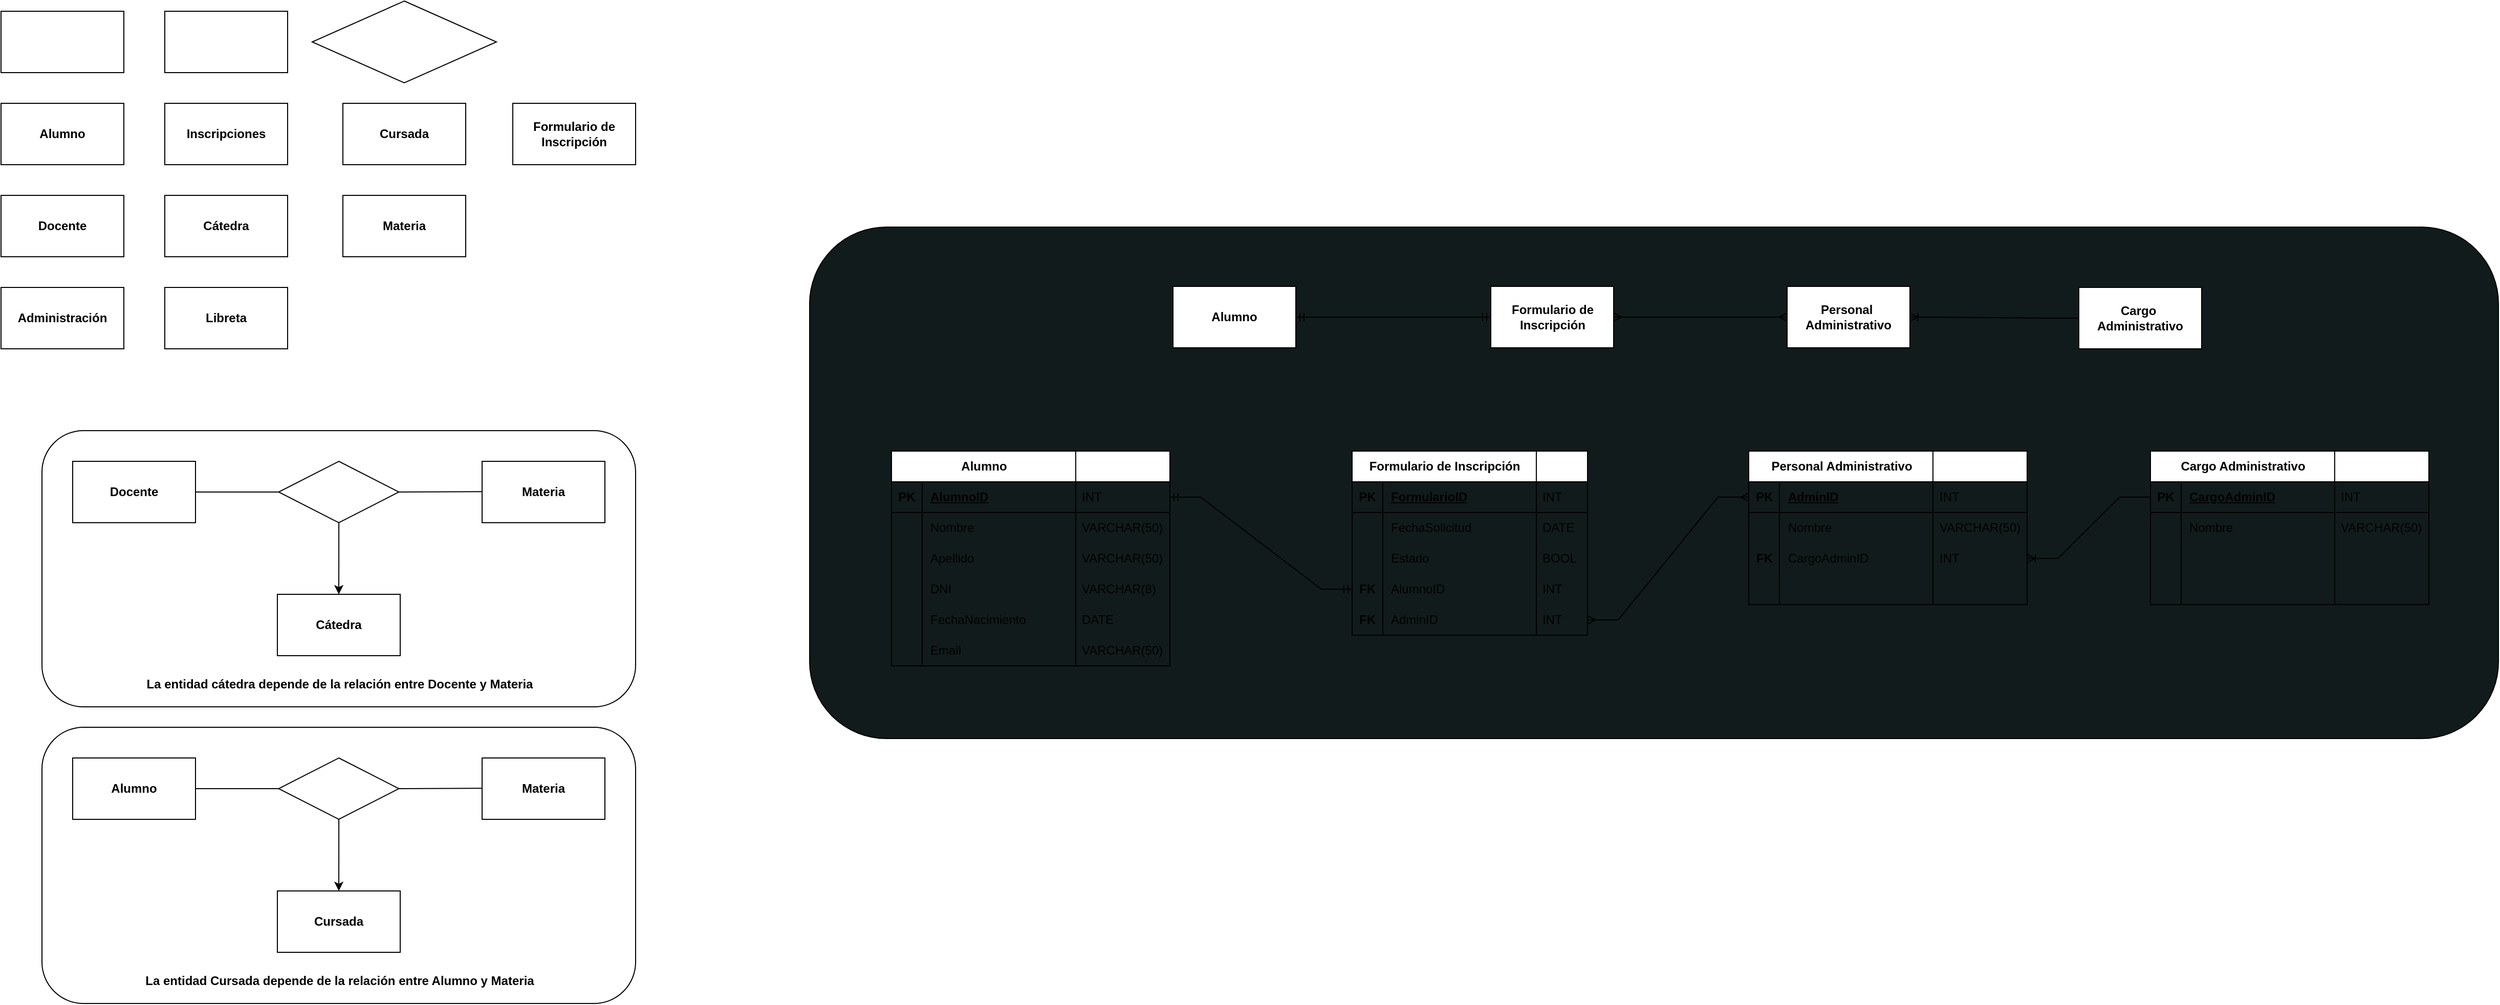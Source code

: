 <mxfile version="28.1.2">
  <diagram name="Página-1" id="cI1axOfgU_uUYPmXbTcJ">
    <mxGraphModel dx="918" dy="557" grid="1" gridSize="10" guides="1" tooltips="1" connect="1" arrows="1" fold="1" page="1" pageScale="1" pageWidth="827" pageHeight="1169" math="0" shadow="0">
      <root>
        <mxCell id="0" />
        <mxCell id="1" parent="0" />
        <mxCell id="TEcZnfwsNIXjHkOiBrmv-194" value="" style="rounded=1;whiteSpace=wrap;html=1;fillColor=#121B1B;" parent="1" vertex="1">
          <mxGeometry x="810" y="301" width="1650" height="500" as="geometry" />
        </mxCell>
        <mxCell id="TEcZnfwsNIXjHkOiBrmv-18" value="" style="rounded=1;whiteSpace=wrap;html=1;" parent="1" vertex="1">
          <mxGeometry x="60" y="500" width="580" height="270" as="geometry" />
        </mxCell>
        <mxCell id="TEcZnfwsNIXjHkOiBrmv-1" value="" style="rounded=0;whiteSpace=wrap;html=1;fillColor=light-dark(#FFFFFF,#33FF99);" parent="1" vertex="1">
          <mxGeometry x="180" y="90" width="120" height="60" as="geometry" />
        </mxCell>
        <mxCell id="TEcZnfwsNIXjHkOiBrmv-2" value="" style="rhombus;whiteSpace=wrap;html=1;fillColor=light-dark(#FFFFFF,#FF3333);" parent="1" vertex="1">
          <mxGeometry x="324" y="80" width="180" height="80" as="geometry" />
        </mxCell>
        <mxCell id="TEcZnfwsNIXjHkOiBrmv-3" value="" style="rounded=0;whiteSpace=wrap;html=1;fillColor=light-dark(#FFFFFF,#80FF00);" parent="1" vertex="1">
          <mxGeometry x="20" y="90" width="120" height="60" as="geometry" />
        </mxCell>
        <mxCell id="TEcZnfwsNIXjHkOiBrmv-4" value="Alumno" style="rounded=0;whiteSpace=wrap;html=1;fillColor=light-dark(#FFFFFF,#80FF00);fontColor=light-dark(#000000,#000000);fontStyle=1" parent="1" vertex="1">
          <mxGeometry x="20" y="180" width="120" height="60" as="geometry" />
        </mxCell>
        <mxCell id="TEcZnfwsNIXjHkOiBrmv-5" value="Administración" style="rounded=0;whiteSpace=wrap;html=1;fillColor=light-dark(#FFFFFF,#80FF00);fontColor=light-dark(#000000,#000000);fontStyle=1" parent="1" vertex="1">
          <mxGeometry x="20" y="360" width="120" height="60" as="geometry" />
        </mxCell>
        <mxCell id="TEcZnfwsNIXjHkOiBrmv-6" value="&lt;div&gt;Docente&lt;/div&gt;" style="rounded=0;whiteSpace=wrap;html=1;fillColor=light-dark(#FFFFFF,#80FF00);fontColor=light-dark(#000000,#000000);fontStyle=1" parent="1" vertex="1">
          <mxGeometry x="20" y="270" width="120" height="60" as="geometry" />
        </mxCell>
        <mxCell id="TEcZnfwsNIXjHkOiBrmv-7" value="&lt;div&gt;Inscripciones&lt;/div&gt;" style="rounded=0;whiteSpace=wrap;html=1;fillColor=light-dark(#FFFFFF,#33FF99);fontColor=light-dark(#000000,#000000);fontStyle=1" parent="1" vertex="1">
          <mxGeometry x="180" y="180" width="120" height="60" as="geometry" />
        </mxCell>
        <mxCell id="TEcZnfwsNIXjHkOiBrmv-8" value="Cursada" style="rounded=0;whiteSpace=wrap;html=1;fillColor=light-dark(#FFFFFF,#33FF99);fontColor=light-dark(#000000,#000000);fontStyle=1" parent="1" vertex="1">
          <mxGeometry x="354" y="180" width="120" height="60" as="geometry" />
        </mxCell>
        <mxCell id="TEcZnfwsNIXjHkOiBrmv-9" value="Libreta" style="rounded=0;whiteSpace=wrap;html=1;fillColor=light-dark(#FFFFFF,#33FF99);fontColor=light-dark(#000000,#000000);fontStyle=1" parent="1" vertex="1">
          <mxGeometry x="180" y="360" width="120" height="60" as="geometry" />
        </mxCell>
        <mxCell id="TEcZnfwsNIXjHkOiBrmv-10" value="Cátedra" style="rounded=0;whiteSpace=wrap;html=1;fillColor=light-dark(#FFFFFF,#33FF99);fontColor=light-dark(#000000,#000000);fontStyle=1" parent="1" vertex="1">
          <mxGeometry x="290" y="660" width="120" height="60" as="geometry" />
        </mxCell>
        <mxCell id="TEcZnfwsNIXjHkOiBrmv-11" value="Materia" style="rounded=0;whiteSpace=wrap;html=1;fillColor=light-dark(#FFFFFF,#33FF99);fontColor=light-dark(#000000,#000000);fontStyle=1" parent="1" vertex="1">
          <mxGeometry x="354" y="270" width="120" height="60" as="geometry" />
        </mxCell>
        <mxCell id="TEcZnfwsNIXjHkOiBrmv-12" value="&lt;div&gt;Docente&lt;/div&gt;" style="rounded=0;whiteSpace=wrap;html=1;fillColor=light-dark(#FFFFFF,#80FF00);fontColor=light-dark(#000000,#000000);fontStyle=1" parent="1" vertex="1">
          <mxGeometry x="90" y="530" width="120" height="60" as="geometry" />
        </mxCell>
        <mxCell id="TEcZnfwsNIXjHkOiBrmv-13" value="Materia" style="rounded=0;whiteSpace=wrap;html=1;fillColor=light-dark(#FFFFFF,#33FF99);fontColor=light-dark(#000000,#000000);fontStyle=1" parent="1" vertex="1">
          <mxGeometry x="490" y="530" width="120" height="60" as="geometry" />
        </mxCell>
        <mxCell id="TEcZnfwsNIXjHkOiBrmv-17" style="edgeStyle=orthogonalEdgeStyle;rounded=0;orthogonalLoop=1;jettySize=auto;html=1;entryX=0.5;entryY=0;entryDx=0;entryDy=0;" parent="1" source="TEcZnfwsNIXjHkOiBrmv-14" target="TEcZnfwsNIXjHkOiBrmv-10" edge="1">
          <mxGeometry relative="1" as="geometry" />
        </mxCell>
        <mxCell id="TEcZnfwsNIXjHkOiBrmv-14" value="" style="rhombus;whiteSpace=wrap;html=1;fillColor=light-dark(#FFFFFF,#FF3333);" parent="1" vertex="1">
          <mxGeometry x="291.25" y="530" width="117.5" height="60" as="geometry" />
        </mxCell>
        <mxCell id="TEcZnfwsNIXjHkOiBrmv-15" value="" style="endArrow=none;html=1;rounded=0;exitX=1;exitY=0.5;exitDx=0;exitDy=0;entryX=0;entryY=0.5;entryDx=0;entryDy=0;" parent="1" source="TEcZnfwsNIXjHkOiBrmv-12" target="TEcZnfwsNIXjHkOiBrmv-14" edge="1">
          <mxGeometry width="50" height="50" relative="1" as="geometry">
            <mxPoint x="310" y="560" as="sourcePoint" />
            <mxPoint x="360" y="510" as="targetPoint" />
          </mxGeometry>
        </mxCell>
        <mxCell id="TEcZnfwsNIXjHkOiBrmv-16" value="" style="endArrow=none;html=1;rounded=0;exitX=1;exitY=0.5;exitDx=0;exitDy=0;entryX=0;entryY=0.5;entryDx=0;entryDy=0;" parent="1" source="TEcZnfwsNIXjHkOiBrmv-14" edge="1">
          <mxGeometry width="50" height="50" relative="1" as="geometry">
            <mxPoint x="440" y="559.66" as="sourcePoint" />
            <mxPoint x="490" y="559.66" as="targetPoint" />
          </mxGeometry>
        </mxCell>
        <mxCell id="TEcZnfwsNIXjHkOiBrmv-19" value="Cátedra" style="rounded=0;whiteSpace=wrap;html=1;fillColor=light-dark(#FFFFFF,#33FF99);fontColor=light-dark(#000000,#000000);fontStyle=1" parent="1" vertex="1">
          <mxGeometry x="180" y="270" width="120" height="60" as="geometry" />
        </mxCell>
        <mxCell id="TEcZnfwsNIXjHkOiBrmv-20" value="La entidad cátedra depende de la relación entre Docente y Materia" style="text;html=1;align=center;verticalAlign=middle;whiteSpace=wrap;rounded=0;fontStyle=1" parent="1" vertex="1">
          <mxGeometry x="96" y="733" width="510" height="30" as="geometry" />
        </mxCell>
        <mxCell id="TEcZnfwsNIXjHkOiBrmv-21" value="" style="rounded=1;whiteSpace=wrap;html=1;" parent="1" vertex="1">
          <mxGeometry x="60" y="790" width="580" height="270" as="geometry" />
        </mxCell>
        <mxCell id="TEcZnfwsNIXjHkOiBrmv-23" value="Cursada" style="rounded=0;whiteSpace=wrap;html=1;fillColor=light-dark(#FFFFFF,#33FF99);fontColor=light-dark(#000000,#000000);fontStyle=1" parent="1" vertex="1">
          <mxGeometry x="290" y="950" width="120" height="60" as="geometry" />
        </mxCell>
        <mxCell id="TEcZnfwsNIXjHkOiBrmv-24" value="Alumno" style="rounded=0;whiteSpace=wrap;html=1;fillColor=light-dark(#FFFFFF,#80FF00);fontColor=light-dark(#000000,#000000);fontStyle=1" parent="1" vertex="1">
          <mxGeometry x="90" y="820" width="120" height="60" as="geometry" />
        </mxCell>
        <mxCell id="TEcZnfwsNIXjHkOiBrmv-25" value="Materia" style="rounded=0;whiteSpace=wrap;html=1;fillColor=light-dark(#FFFFFF,#33FF99);fontColor=light-dark(#000000,#000000);fontStyle=1" parent="1" vertex="1">
          <mxGeometry x="490" y="820" width="120" height="60" as="geometry" />
        </mxCell>
        <mxCell id="TEcZnfwsNIXjHkOiBrmv-26" style="edgeStyle=orthogonalEdgeStyle;rounded=0;orthogonalLoop=1;jettySize=auto;html=1;entryX=0.5;entryY=0;entryDx=0;entryDy=0;" parent="1" source="TEcZnfwsNIXjHkOiBrmv-27" target="TEcZnfwsNIXjHkOiBrmv-23" edge="1">
          <mxGeometry relative="1" as="geometry" />
        </mxCell>
        <mxCell id="TEcZnfwsNIXjHkOiBrmv-27" value="" style="rhombus;whiteSpace=wrap;html=1;fillColor=light-dark(#FFFFFF,#FF3333);" parent="1" vertex="1">
          <mxGeometry x="291.25" y="820" width="117.5" height="60" as="geometry" />
        </mxCell>
        <mxCell id="TEcZnfwsNIXjHkOiBrmv-28" value="" style="endArrow=none;html=1;rounded=0;exitX=1;exitY=0.5;exitDx=0;exitDy=0;entryX=0;entryY=0.5;entryDx=0;entryDy=0;" parent="1" source="TEcZnfwsNIXjHkOiBrmv-24" target="TEcZnfwsNIXjHkOiBrmv-27" edge="1">
          <mxGeometry width="50" height="50" relative="1" as="geometry">
            <mxPoint x="310" y="850" as="sourcePoint" />
            <mxPoint x="360" y="800" as="targetPoint" />
          </mxGeometry>
        </mxCell>
        <mxCell id="TEcZnfwsNIXjHkOiBrmv-29" value="" style="endArrow=none;html=1;rounded=0;exitX=1;exitY=0.5;exitDx=0;exitDy=0;entryX=0;entryY=0.5;entryDx=0;entryDy=0;" parent="1" source="TEcZnfwsNIXjHkOiBrmv-27" edge="1">
          <mxGeometry width="50" height="50" relative="1" as="geometry">
            <mxPoint x="440" y="849.66" as="sourcePoint" />
            <mxPoint x="490" y="849.66" as="targetPoint" />
          </mxGeometry>
        </mxCell>
        <mxCell id="TEcZnfwsNIXjHkOiBrmv-30" value="La entidad Cursada depende de la relación entre Alumno y Materia" style="text;html=1;align=center;verticalAlign=middle;whiteSpace=wrap;rounded=0;fontStyle=1" parent="1" vertex="1">
          <mxGeometry x="96" y="1023" width="510" height="30" as="geometry" />
        </mxCell>
        <mxCell id="TEcZnfwsNIXjHkOiBrmv-46" value="Formulario de Inscripción" style="rounded=0;whiteSpace=wrap;html=1;fillColor=light-dark(#FFFFFF,#33FF99);fontColor=light-dark(#000000,#000000);fontStyle=1" parent="1" vertex="1">
          <mxGeometry x="520" y="180" width="120" height="60" as="geometry" />
        </mxCell>
        <mxCell id="TEcZnfwsNIXjHkOiBrmv-65" value="Alumno" style="shape=table;startSize=30;container=1;collapsible=1;childLayout=tableLayout;fixedRows=1;rowLines=0;fontStyle=1;align=center;resizeLast=1;html=1;" parent="1" vertex="1">
          <mxGeometry x="890" y="520" width="180" height="210" as="geometry">
            <mxRectangle x="968" y="460" width="80" height="30" as="alternateBounds" />
          </mxGeometry>
        </mxCell>
        <mxCell id="TEcZnfwsNIXjHkOiBrmv-66" value="" style="shape=tableRow;horizontal=0;startSize=0;swimlaneHead=0;swimlaneBody=0;fillColor=none;collapsible=0;dropTarget=0;points=[[0,0.5],[1,0.5]];portConstraint=eastwest;top=0;left=0;right=0;bottom=1;fontColor=light-dark(#000000,#FFFF66);" parent="TEcZnfwsNIXjHkOiBrmv-65" vertex="1">
          <mxGeometry y="30" width="180" height="30" as="geometry" />
        </mxCell>
        <mxCell id="TEcZnfwsNIXjHkOiBrmv-67" value="&lt;span style=&quot;color: light-dark(rgb(0, 0, 0), rgb(255, 255, 102));&quot;&gt;PK&lt;/span&gt;" style="shape=partialRectangle;connectable=0;fillColor=none;top=0;left=0;bottom=0;right=0;fontStyle=1;overflow=hidden;whiteSpace=wrap;html=1;" parent="TEcZnfwsNIXjHkOiBrmv-66" vertex="1">
          <mxGeometry width="30" height="30" as="geometry">
            <mxRectangle width="30" height="30" as="alternateBounds" />
          </mxGeometry>
        </mxCell>
        <mxCell id="TEcZnfwsNIXjHkOiBrmv-68" value="AlumnoID" style="shape=partialRectangle;connectable=0;fillColor=none;top=0;left=0;bottom=0;right=0;align=left;spacingLeft=6;fontStyle=5;overflow=hidden;whiteSpace=wrap;html=1;" parent="TEcZnfwsNIXjHkOiBrmv-66" vertex="1">
          <mxGeometry x="30" width="150" height="30" as="geometry">
            <mxRectangle width="150" height="30" as="alternateBounds" />
          </mxGeometry>
        </mxCell>
        <mxCell id="TEcZnfwsNIXjHkOiBrmv-69" value="" style="shape=tableRow;horizontal=0;startSize=0;swimlaneHead=0;swimlaneBody=0;fillColor=none;collapsible=0;dropTarget=0;points=[[0,0.5],[1,0.5]];portConstraint=eastwest;top=0;left=0;right=0;bottom=0;" parent="TEcZnfwsNIXjHkOiBrmv-65" vertex="1">
          <mxGeometry y="60" width="180" height="30" as="geometry" />
        </mxCell>
        <mxCell id="TEcZnfwsNIXjHkOiBrmv-70" value="" style="shape=partialRectangle;connectable=0;fillColor=none;top=0;left=0;bottom=0;right=0;editable=1;overflow=hidden;whiteSpace=wrap;html=1;" parent="TEcZnfwsNIXjHkOiBrmv-69" vertex="1">
          <mxGeometry width="30" height="30" as="geometry">
            <mxRectangle width="30" height="30" as="alternateBounds" />
          </mxGeometry>
        </mxCell>
        <mxCell id="TEcZnfwsNIXjHkOiBrmv-71" value="Nombre&amp;nbsp;" style="shape=partialRectangle;connectable=0;fillColor=none;top=0;left=0;bottom=0;right=0;align=left;spacingLeft=6;overflow=hidden;whiteSpace=wrap;html=1;" parent="TEcZnfwsNIXjHkOiBrmv-69" vertex="1">
          <mxGeometry x="30" width="150" height="30" as="geometry">
            <mxRectangle width="150" height="30" as="alternateBounds" />
          </mxGeometry>
        </mxCell>
        <mxCell id="TEcZnfwsNIXjHkOiBrmv-72" value="" style="shape=tableRow;horizontal=0;startSize=0;swimlaneHead=0;swimlaneBody=0;fillColor=none;collapsible=0;dropTarget=0;points=[[0,0.5],[1,0.5]];portConstraint=eastwest;top=0;left=0;right=0;bottom=0;" parent="TEcZnfwsNIXjHkOiBrmv-65" vertex="1">
          <mxGeometry y="90" width="180" height="30" as="geometry" />
        </mxCell>
        <mxCell id="TEcZnfwsNIXjHkOiBrmv-73" value="" style="shape=partialRectangle;connectable=0;fillColor=none;top=0;left=0;bottom=0;right=0;editable=1;overflow=hidden;whiteSpace=wrap;html=1;" parent="TEcZnfwsNIXjHkOiBrmv-72" vertex="1">
          <mxGeometry width="30" height="30" as="geometry">
            <mxRectangle width="30" height="30" as="alternateBounds" />
          </mxGeometry>
        </mxCell>
        <mxCell id="TEcZnfwsNIXjHkOiBrmv-74" value="Apellido" style="shape=partialRectangle;connectable=0;fillColor=none;top=0;left=0;bottom=0;right=0;align=left;spacingLeft=6;overflow=hidden;whiteSpace=wrap;html=1;" parent="TEcZnfwsNIXjHkOiBrmv-72" vertex="1">
          <mxGeometry x="30" width="150" height="30" as="geometry">
            <mxRectangle width="150" height="30" as="alternateBounds" />
          </mxGeometry>
        </mxCell>
        <mxCell id="TEcZnfwsNIXjHkOiBrmv-75" value="" style="shape=tableRow;horizontal=0;startSize=0;swimlaneHead=0;swimlaneBody=0;fillColor=none;collapsible=0;dropTarget=0;points=[[0,0.5],[1,0.5]];portConstraint=eastwest;top=0;left=0;right=0;bottom=0;" parent="TEcZnfwsNIXjHkOiBrmv-65" vertex="1">
          <mxGeometry y="120" width="180" height="30" as="geometry" />
        </mxCell>
        <mxCell id="TEcZnfwsNIXjHkOiBrmv-76" value="" style="shape=partialRectangle;connectable=0;fillColor=none;top=0;left=0;bottom=0;right=0;editable=1;overflow=hidden;whiteSpace=wrap;html=1;" parent="TEcZnfwsNIXjHkOiBrmv-75" vertex="1">
          <mxGeometry width="30" height="30" as="geometry">
            <mxRectangle width="30" height="30" as="alternateBounds" />
          </mxGeometry>
        </mxCell>
        <mxCell id="TEcZnfwsNIXjHkOiBrmv-77" value="DNI" style="shape=partialRectangle;connectable=0;fillColor=none;top=0;left=0;bottom=0;right=0;align=left;spacingLeft=6;overflow=hidden;whiteSpace=wrap;html=1;" parent="TEcZnfwsNIXjHkOiBrmv-75" vertex="1">
          <mxGeometry x="30" width="150" height="30" as="geometry">
            <mxRectangle width="150" height="30" as="alternateBounds" />
          </mxGeometry>
        </mxCell>
        <mxCell id="TEcZnfwsNIXjHkOiBrmv-93" value="" style="shape=tableRow;horizontal=0;startSize=0;swimlaneHead=0;swimlaneBody=0;fillColor=none;collapsible=0;dropTarget=0;points=[[0,0.5],[1,0.5]];portConstraint=eastwest;top=0;left=0;right=0;bottom=0;" parent="1" vertex="1">
          <mxGeometry x="890" y="670" width="180" height="30" as="geometry" />
        </mxCell>
        <mxCell id="TEcZnfwsNIXjHkOiBrmv-94" value="" style="shape=partialRectangle;connectable=0;fillColor=none;top=0;left=0;bottom=0;right=0;editable=1;overflow=hidden;whiteSpace=wrap;html=1;" parent="TEcZnfwsNIXjHkOiBrmv-93" vertex="1">
          <mxGeometry width="30" height="30" as="geometry">
            <mxRectangle width="30" height="30" as="alternateBounds" />
          </mxGeometry>
        </mxCell>
        <mxCell id="TEcZnfwsNIXjHkOiBrmv-95" value="FechaNacimiento" style="shape=partialRectangle;connectable=0;fillColor=none;top=0;left=0;bottom=0;right=0;align=left;spacingLeft=6;overflow=hidden;whiteSpace=wrap;html=1;" parent="TEcZnfwsNIXjHkOiBrmv-93" vertex="1">
          <mxGeometry x="30" width="150" height="30" as="geometry">
            <mxRectangle width="150" height="30" as="alternateBounds" />
          </mxGeometry>
        </mxCell>
        <mxCell id="TEcZnfwsNIXjHkOiBrmv-96" value="Email" style="shape=partialRectangle;connectable=0;fillColor=none;top=0;left=0;bottom=0;right=0;align=left;spacingLeft=6;overflow=hidden;whiteSpace=wrap;html=1;" parent="1" vertex="1">
          <mxGeometry x="920" y="700" width="150" height="30" as="geometry">
            <mxRectangle width="150" height="30" as="alternateBounds" />
          </mxGeometry>
        </mxCell>
        <mxCell id="TEcZnfwsNIXjHkOiBrmv-97" value="" style="endArrow=none;html=1;rounded=0;exitX=0.167;exitY=-0.017;exitDx=0;exitDy=0;exitPerimeter=0;" parent="1" edge="1">
          <mxGeometry width="50" height="50" relative="1" as="geometry">
            <mxPoint x="920.06" y="669.49" as="sourcePoint" />
            <mxPoint x="920" y="730" as="targetPoint" />
          </mxGeometry>
        </mxCell>
        <mxCell id="TEcZnfwsNIXjHkOiBrmv-98" value="Formulario de Inscripción" style="shape=table;startSize=30;container=1;collapsible=1;childLayout=tableLayout;fixedRows=1;rowLines=0;fontStyle=1;align=center;resizeLast=1;html=1;" parent="1" vertex="1">
          <mxGeometry x="1340" y="520" width="180" height="180" as="geometry">
            <mxRectangle x="968" y="460" width="80" height="30" as="alternateBounds" />
          </mxGeometry>
        </mxCell>
        <mxCell id="TEcZnfwsNIXjHkOiBrmv-99" value="" style="shape=tableRow;horizontal=0;startSize=0;swimlaneHead=0;swimlaneBody=0;fillColor=none;collapsible=0;dropTarget=0;points=[[0,0.5],[1,0.5]];portConstraint=eastwest;top=0;left=0;right=0;bottom=1;fontColor=light-dark(#000000,#FFFF66);" parent="TEcZnfwsNIXjHkOiBrmv-98" vertex="1">
          <mxGeometry y="30" width="180" height="30" as="geometry" />
        </mxCell>
        <mxCell id="TEcZnfwsNIXjHkOiBrmv-100" value="&lt;span style=&quot;color: light-dark(rgb(0, 0, 0), rgb(255, 255, 102));&quot;&gt;PK&lt;/span&gt;" style="shape=partialRectangle;connectable=0;fillColor=none;top=0;left=0;bottom=0;right=0;fontStyle=1;overflow=hidden;whiteSpace=wrap;html=1;" parent="TEcZnfwsNIXjHkOiBrmv-99" vertex="1">
          <mxGeometry width="30" height="30" as="geometry">
            <mxRectangle width="30" height="30" as="alternateBounds" />
          </mxGeometry>
        </mxCell>
        <mxCell id="TEcZnfwsNIXjHkOiBrmv-101" value="FormularioID" style="shape=partialRectangle;connectable=0;fillColor=none;top=0;left=0;bottom=0;right=0;align=left;spacingLeft=6;fontStyle=5;overflow=hidden;whiteSpace=wrap;html=1;" parent="TEcZnfwsNIXjHkOiBrmv-99" vertex="1">
          <mxGeometry x="30" width="150" height="30" as="geometry">
            <mxRectangle width="150" height="30" as="alternateBounds" />
          </mxGeometry>
        </mxCell>
        <mxCell id="TEcZnfwsNIXjHkOiBrmv-102" value="" style="shape=tableRow;horizontal=0;startSize=0;swimlaneHead=0;swimlaneBody=0;fillColor=none;collapsible=0;dropTarget=0;points=[[0,0.5],[1,0.5]];portConstraint=eastwest;top=0;left=0;right=0;bottom=0;" parent="TEcZnfwsNIXjHkOiBrmv-98" vertex="1">
          <mxGeometry y="60" width="180" height="30" as="geometry" />
        </mxCell>
        <mxCell id="TEcZnfwsNIXjHkOiBrmv-103" value="" style="shape=partialRectangle;connectable=0;fillColor=none;top=0;left=0;bottom=0;right=0;editable=1;overflow=hidden;whiteSpace=wrap;html=1;" parent="TEcZnfwsNIXjHkOiBrmv-102" vertex="1">
          <mxGeometry width="30" height="30" as="geometry">
            <mxRectangle width="30" height="30" as="alternateBounds" />
          </mxGeometry>
        </mxCell>
        <mxCell id="TEcZnfwsNIXjHkOiBrmv-104" value="FechaSolicitud" style="shape=partialRectangle;connectable=0;fillColor=none;top=0;left=0;bottom=0;right=0;align=left;spacingLeft=6;overflow=hidden;whiteSpace=wrap;html=1;" parent="TEcZnfwsNIXjHkOiBrmv-102" vertex="1">
          <mxGeometry x="30" width="150" height="30" as="geometry">
            <mxRectangle width="150" height="30" as="alternateBounds" />
          </mxGeometry>
        </mxCell>
        <mxCell id="TEcZnfwsNIXjHkOiBrmv-105" value="" style="shape=tableRow;horizontal=0;startSize=0;swimlaneHead=0;swimlaneBody=0;fillColor=none;collapsible=0;dropTarget=0;points=[[0,0.5],[1,0.5]];portConstraint=eastwest;top=0;left=0;right=0;bottom=0;" parent="TEcZnfwsNIXjHkOiBrmv-98" vertex="1">
          <mxGeometry y="90" width="180" height="30" as="geometry" />
        </mxCell>
        <mxCell id="TEcZnfwsNIXjHkOiBrmv-106" value="" style="shape=partialRectangle;connectable=0;fillColor=none;top=0;left=0;bottom=0;right=0;editable=1;overflow=hidden;whiteSpace=wrap;html=1;" parent="TEcZnfwsNIXjHkOiBrmv-105" vertex="1">
          <mxGeometry width="30" height="30" as="geometry">
            <mxRectangle width="30" height="30" as="alternateBounds" />
          </mxGeometry>
        </mxCell>
        <mxCell id="TEcZnfwsNIXjHkOiBrmv-107" value="Estado" style="shape=partialRectangle;connectable=0;fillColor=none;top=0;left=0;bottom=0;right=0;align=left;spacingLeft=6;overflow=hidden;whiteSpace=wrap;html=1;" parent="TEcZnfwsNIXjHkOiBrmv-105" vertex="1">
          <mxGeometry x="30" width="150" height="30" as="geometry">
            <mxRectangle width="150" height="30" as="alternateBounds" />
          </mxGeometry>
        </mxCell>
        <mxCell id="TEcZnfwsNIXjHkOiBrmv-108" value="" style="shape=tableRow;horizontal=0;startSize=0;swimlaneHead=0;swimlaneBody=0;fillColor=none;collapsible=0;dropTarget=0;points=[[0,0.5],[1,0.5]];portConstraint=eastwest;top=0;left=0;right=0;bottom=0;" parent="TEcZnfwsNIXjHkOiBrmv-98" vertex="1">
          <mxGeometry y="120" width="180" height="30" as="geometry" />
        </mxCell>
        <mxCell id="TEcZnfwsNIXjHkOiBrmv-109" value="&lt;span style=&quot;color: light-dark(rgb(0, 0, 0), rgb(179, 255, 102));&quot;&gt;&lt;b&gt;FK&lt;/b&gt;&lt;/span&gt;" style="shape=partialRectangle;connectable=0;fillColor=none;top=0;left=0;bottom=0;right=0;editable=1;overflow=hidden;whiteSpace=wrap;html=1;" parent="TEcZnfwsNIXjHkOiBrmv-108" vertex="1">
          <mxGeometry width="30" height="30" as="geometry">
            <mxRectangle width="30" height="30" as="alternateBounds" />
          </mxGeometry>
        </mxCell>
        <mxCell id="TEcZnfwsNIXjHkOiBrmv-110" value="AlumnoID" style="shape=partialRectangle;connectable=0;fillColor=none;top=0;left=0;bottom=0;right=0;align=left;spacingLeft=6;overflow=hidden;whiteSpace=wrap;html=1;" parent="TEcZnfwsNIXjHkOiBrmv-108" vertex="1">
          <mxGeometry x="30" width="150" height="30" as="geometry">
            <mxRectangle width="150" height="30" as="alternateBounds" />
          </mxGeometry>
        </mxCell>
        <mxCell id="TEcZnfwsNIXjHkOiBrmv-111" value="" style="shape=tableRow;horizontal=0;startSize=0;swimlaneHead=0;swimlaneBody=0;fillColor=none;collapsible=0;dropTarget=0;points=[[0,0.5],[1,0.5]];portConstraint=eastwest;top=0;left=0;right=0;bottom=0;" parent="1" vertex="1">
          <mxGeometry x="1340" y="670" width="180" height="30" as="geometry" />
        </mxCell>
        <mxCell id="TEcZnfwsNIXjHkOiBrmv-112" value="" style="shape=partialRectangle;connectable=0;fillColor=none;top=0;left=0;bottom=0;right=0;editable=1;overflow=hidden;whiteSpace=wrap;html=1;" parent="TEcZnfwsNIXjHkOiBrmv-111" vertex="1">
          <mxGeometry width="30" height="30" as="geometry">
            <mxRectangle width="30" height="30" as="alternateBounds" />
          </mxGeometry>
        </mxCell>
        <mxCell id="TEcZnfwsNIXjHkOiBrmv-113" value="AdminID" style="shape=partialRectangle;connectable=0;fillColor=none;top=0;left=0;bottom=0;right=0;align=left;spacingLeft=6;overflow=hidden;whiteSpace=wrap;html=1;" parent="TEcZnfwsNIXjHkOiBrmv-111" vertex="1">
          <mxGeometry x="30" width="150" height="30" as="geometry">
            <mxRectangle width="150" height="30" as="alternateBounds" />
          </mxGeometry>
        </mxCell>
        <mxCell id="TEcZnfwsNIXjHkOiBrmv-115" value="" style="endArrow=none;html=1;rounded=0;exitX=0.167;exitY=-0.017;exitDx=0;exitDy=0;exitPerimeter=0;" parent="1" edge="1">
          <mxGeometry width="50" height="50" relative="1" as="geometry">
            <mxPoint x="1370.06" y="669.49" as="sourcePoint" />
            <mxPoint x="1370" y="700" as="targetPoint" />
          </mxGeometry>
        </mxCell>
        <mxCell id="TEcZnfwsNIXjHkOiBrmv-133" value="" style="swimlane;fontStyle=0;childLayout=stackLayout;horizontal=1;startSize=30;horizontalStack=0;resizeParent=1;resizeParentMax=0;resizeLast=0;collapsible=1;marginBottom=0;whiteSpace=wrap;html=1;" parent="1" vertex="1">
          <mxGeometry x="1070" y="520" width="92" height="210" as="geometry" />
        </mxCell>
        <mxCell id="TEcZnfwsNIXjHkOiBrmv-134" value="INT" style="text;strokeColor=none;fillColor=none;align=left;verticalAlign=middle;spacingLeft=4;spacingRight=4;overflow=hidden;points=[[0,0.5],[1,0.5]];portConstraint=eastwest;rotatable=0;whiteSpace=wrap;html=1;" parent="TEcZnfwsNIXjHkOiBrmv-133" vertex="1">
          <mxGeometry y="30" width="92" height="30" as="geometry" />
        </mxCell>
        <mxCell id="TEcZnfwsNIXjHkOiBrmv-135" value="VARCHAR(50)" style="text;strokeColor=none;fillColor=none;align=left;verticalAlign=middle;spacingLeft=4;spacingRight=4;overflow=hidden;points=[[0,0.5],[1,0.5]];portConstraint=eastwest;rotatable=0;whiteSpace=wrap;html=1;" parent="TEcZnfwsNIXjHkOiBrmv-133" vertex="1">
          <mxGeometry y="60" width="92" height="30" as="geometry" />
        </mxCell>
        <mxCell id="TEcZnfwsNIXjHkOiBrmv-136" value="VARCHAR(50)" style="text;strokeColor=none;fillColor=none;align=left;verticalAlign=middle;spacingLeft=4;spacingRight=4;overflow=hidden;points=[[0,0.5],[1,0.5]];portConstraint=eastwest;rotatable=0;whiteSpace=wrap;html=1;" parent="TEcZnfwsNIXjHkOiBrmv-133" vertex="1">
          <mxGeometry y="90" width="92" height="30" as="geometry" />
        </mxCell>
        <mxCell id="TEcZnfwsNIXjHkOiBrmv-137" value="VARCHAR(8)" style="text;strokeColor=none;fillColor=none;align=left;verticalAlign=middle;spacingLeft=4;spacingRight=4;overflow=hidden;points=[[0,0.5],[1,0.5]];portConstraint=eastwest;rotatable=0;whiteSpace=wrap;html=1;" parent="TEcZnfwsNIXjHkOiBrmv-133" vertex="1">
          <mxGeometry y="120" width="92" height="30" as="geometry" />
        </mxCell>
        <mxCell id="TEcZnfwsNIXjHkOiBrmv-139" value="DATE" style="text;strokeColor=none;fillColor=none;align=left;verticalAlign=middle;spacingLeft=4;spacingRight=4;overflow=hidden;points=[[0,0.5],[1,0.5]];portConstraint=eastwest;rotatable=0;whiteSpace=wrap;html=1;" parent="TEcZnfwsNIXjHkOiBrmv-133" vertex="1">
          <mxGeometry y="150" width="92" height="30" as="geometry" />
        </mxCell>
        <mxCell id="TEcZnfwsNIXjHkOiBrmv-138" value="VARCHAR(50)" style="text;strokeColor=none;fillColor=none;align=left;verticalAlign=middle;spacingLeft=4;spacingRight=4;overflow=hidden;points=[[0,0.5],[1,0.5]];portConstraint=eastwest;rotatable=0;whiteSpace=wrap;html=1;" parent="TEcZnfwsNIXjHkOiBrmv-133" vertex="1">
          <mxGeometry y="180" width="92" height="30" as="geometry" />
        </mxCell>
        <mxCell id="TEcZnfwsNIXjHkOiBrmv-140" value="" style="endArrow=none;html=1;rounded=0;exitX=0;exitY=0;exitDx=0;exitDy=0;exitPerimeter=0;entryX=0.994;entryY=0;entryDx=0;entryDy=0;entryPerimeter=0;" parent="TEcZnfwsNIXjHkOiBrmv-133" source="TEcZnfwsNIXjHkOiBrmv-135" target="TEcZnfwsNIXjHkOiBrmv-135" edge="1">
          <mxGeometry width="50" height="50" relative="1" as="geometry">
            <mxPoint x="52" y="140" as="sourcePoint" />
            <mxPoint x="102" y="90" as="targetPoint" />
          </mxGeometry>
        </mxCell>
        <mxCell id="TEcZnfwsNIXjHkOiBrmv-141" value="" style="swimlane;fontStyle=0;childLayout=stackLayout;horizontal=1;startSize=30;horizontalStack=0;resizeParent=1;resizeParentMax=0;resizeLast=0;collapsible=1;marginBottom=0;whiteSpace=wrap;html=1;" parent="1" vertex="1">
          <mxGeometry x="1520" y="520" width="50" height="180" as="geometry" />
        </mxCell>
        <mxCell id="TEcZnfwsNIXjHkOiBrmv-142" value="INT" style="text;strokeColor=none;fillColor=none;align=left;verticalAlign=middle;spacingLeft=4;spacingRight=4;overflow=hidden;points=[[0,0.5],[1,0.5]];portConstraint=eastwest;rotatable=0;whiteSpace=wrap;html=1;" parent="TEcZnfwsNIXjHkOiBrmv-141" vertex="1">
          <mxGeometry y="30" width="50" height="30" as="geometry" />
        </mxCell>
        <mxCell id="TEcZnfwsNIXjHkOiBrmv-143" value="DATE" style="text;strokeColor=none;fillColor=none;align=left;verticalAlign=middle;spacingLeft=4;spacingRight=4;overflow=hidden;points=[[0,0.5],[1,0.5]];portConstraint=eastwest;rotatable=0;whiteSpace=wrap;html=1;" parent="TEcZnfwsNIXjHkOiBrmv-141" vertex="1">
          <mxGeometry y="60" width="50" height="30" as="geometry" />
        </mxCell>
        <mxCell id="TEcZnfwsNIXjHkOiBrmv-144" value="BOOL" style="text;strokeColor=none;fillColor=none;align=left;verticalAlign=middle;spacingLeft=4;spacingRight=4;overflow=hidden;points=[[0,0.5],[1,0.5]];portConstraint=eastwest;rotatable=0;whiteSpace=wrap;html=1;" parent="TEcZnfwsNIXjHkOiBrmv-141" vertex="1">
          <mxGeometry y="90" width="50" height="30" as="geometry" />
        </mxCell>
        <mxCell id="TEcZnfwsNIXjHkOiBrmv-145" value="INT" style="text;strokeColor=none;fillColor=none;align=left;verticalAlign=middle;spacingLeft=4;spacingRight=4;overflow=hidden;points=[[0,0.5],[1,0.5]];portConstraint=eastwest;rotatable=0;whiteSpace=wrap;html=1;" parent="TEcZnfwsNIXjHkOiBrmv-141" vertex="1">
          <mxGeometry y="120" width="50" height="30" as="geometry" />
        </mxCell>
        <mxCell id="TEcZnfwsNIXjHkOiBrmv-146" value="INT" style="text;strokeColor=none;fillColor=none;align=left;verticalAlign=middle;spacingLeft=4;spacingRight=4;overflow=hidden;points=[[0,0.5],[1,0.5]];portConstraint=eastwest;rotatable=0;whiteSpace=wrap;html=1;" parent="TEcZnfwsNIXjHkOiBrmv-141" vertex="1">
          <mxGeometry y="150" width="50" height="30" as="geometry" />
        </mxCell>
        <mxCell id="TEcZnfwsNIXjHkOiBrmv-148" value="" style="endArrow=none;html=1;rounded=0;exitX=0;exitY=0;exitDx=0;exitDy=0;exitPerimeter=0;entryX=0.994;entryY=0;entryDx=0;entryDy=0;entryPerimeter=0;" parent="TEcZnfwsNIXjHkOiBrmv-141" source="TEcZnfwsNIXjHkOiBrmv-143" target="TEcZnfwsNIXjHkOiBrmv-143" edge="1">
          <mxGeometry width="50" height="50" relative="1" as="geometry">
            <mxPoint x="2" y="140" as="sourcePoint" />
            <mxPoint x="52" y="90" as="targetPoint" />
          </mxGeometry>
        </mxCell>
        <mxCell id="TEcZnfwsNIXjHkOiBrmv-149" value="&lt;span style=&quot;color: light-dark(rgb(0, 0, 0), rgb(179, 255, 102));&quot;&gt;&lt;b&gt;FK&lt;/b&gt;&lt;/span&gt;" style="shape=partialRectangle;connectable=0;fillColor=none;top=0;left=0;bottom=0;right=0;editable=1;overflow=hidden;whiteSpace=wrap;html=1;" parent="1" vertex="1">
          <mxGeometry x="1340" y="670" width="30" height="30" as="geometry">
            <mxRectangle width="30" height="30" as="alternateBounds" />
          </mxGeometry>
        </mxCell>
        <mxCell id="TEcZnfwsNIXjHkOiBrmv-170" value="Personal Administrativo" style="shape=table;startSize=30;container=1;collapsible=1;childLayout=tableLayout;fixedRows=1;rowLines=0;fontStyle=1;align=center;resizeLast=1;html=1;" parent="1" vertex="1">
          <mxGeometry x="1727.5" y="520" width="180" height="150" as="geometry">
            <mxRectangle x="968" y="460" width="80" height="30" as="alternateBounds" />
          </mxGeometry>
        </mxCell>
        <mxCell id="TEcZnfwsNIXjHkOiBrmv-171" value="" style="shape=tableRow;horizontal=0;startSize=0;swimlaneHead=0;swimlaneBody=0;fillColor=none;collapsible=0;dropTarget=0;points=[[0,0.5],[1,0.5]];portConstraint=eastwest;top=0;left=0;right=0;bottom=1;fontColor=light-dark(#000000,#FFFF66);" parent="TEcZnfwsNIXjHkOiBrmv-170" vertex="1">
          <mxGeometry y="30" width="180" height="30" as="geometry" />
        </mxCell>
        <mxCell id="TEcZnfwsNIXjHkOiBrmv-172" value="&lt;span style=&quot;color: light-dark(rgb(0, 0, 0), rgb(255, 255, 102));&quot;&gt;PK&lt;/span&gt;" style="shape=partialRectangle;connectable=0;fillColor=none;top=0;left=0;bottom=0;right=0;fontStyle=1;overflow=hidden;whiteSpace=wrap;html=1;" parent="TEcZnfwsNIXjHkOiBrmv-171" vertex="1">
          <mxGeometry width="30" height="30" as="geometry">
            <mxRectangle width="30" height="30" as="alternateBounds" />
          </mxGeometry>
        </mxCell>
        <mxCell id="TEcZnfwsNIXjHkOiBrmv-173" value="AdminID" style="shape=partialRectangle;connectable=0;fillColor=none;top=0;left=0;bottom=0;right=0;align=left;spacingLeft=6;fontStyle=5;overflow=hidden;whiteSpace=wrap;html=1;" parent="TEcZnfwsNIXjHkOiBrmv-171" vertex="1">
          <mxGeometry x="30" width="150" height="30" as="geometry">
            <mxRectangle width="150" height="30" as="alternateBounds" />
          </mxGeometry>
        </mxCell>
        <mxCell id="TEcZnfwsNIXjHkOiBrmv-174" value="" style="shape=tableRow;horizontal=0;startSize=0;swimlaneHead=0;swimlaneBody=0;fillColor=none;collapsible=0;dropTarget=0;points=[[0,0.5],[1,0.5]];portConstraint=eastwest;top=0;left=0;right=0;bottom=0;" parent="TEcZnfwsNIXjHkOiBrmv-170" vertex="1">
          <mxGeometry y="60" width="180" height="30" as="geometry" />
        </mxCell>
        <mxCell id="TEcZnfwsNIXjHkOiBrmv-175" value="" style="shape=partialRectangle;connectable=0;fillColor=none;top=0;left=0;bottom=0;right=0;editable=1;overflow=hidden;whiteSpace=wrap;html=1;" parent="TEcZnfwsNIXjHkOiBrmv-174" vertex="1">
          <mxGeometry width="30" height="30" as="geometry">
            <mxRectangle width="30" height="30" as="alternateBounds" />
          </mxGeometry>
        </mxCell>
        <mxCell id="TEcZnfwsNIXjHkOiBrmv-176" value="Nombre" style="shape=partialRectangle;connectable=0;fillColor=none;top=0;left=0;bottom=0;right=0;align=left;spacingLeft=6;overflow=hidden;whiteSpace=wrap;html=1;" parent="TEcZnfwsNIXjHkOiBrmv-174" vertex="1">
          <mxGeometry x="30" width="150" height="30" as="geometry">
            <mxRectangle width="150" height="30" as="alternateBounds" />
          </mxGeometry>
        </mxCell>
        <mxCell id="TEcZnfwsNIXjHkOiBrmv-177" value="" style="shape=tableRow;horizontal=0;startSize=0;swimlaneHead=0;swimlaneBody=0;fillColor=none;collapsible=0;dropTarget=0;points=[[0,0.5],[1,0.5]];portConstraint=eastwest;top=0;left=0;right=0;bottom=0;" parent="TEcZnfwsNIXjHkOiBrmv-170" vertex="1">
          <mxGeometry y="90" width="180" height="30" as="geometry" />
        </mxCell>
        <mxCell id="TEcZnfwsNIXjHkOiBrmv-178" value="" style="shape=partialRectangle;connectable=0;fillColor=none;top=0;left=0;bottom=0;right=0;editable=1;overflow=hidden;whiteSpace=wrap;html=1;" parent="TEcZnfwsNIXjHkOiBrmv-177" vertex="1">
          <mxGeometry width="30" height="30" as="geometry">
            <mxRectangle width="30" height="30" as="alternateBounds" />
          </mxGeometry>
        </mxCell>
        <mxCell id="TEcZnfwsNIXjHkOiBrmv-179" value="CargoAdminID" style="shape=partialRectangle;connectable=0;fillColor=none;top=0;left=0;bottom=0;right=0;align=left;spacingLeft=6;overflow=hidden;whiteSpace=wrap;html=1;" parent="TEcZnfwsNIXjHkOiBrmv-177" vertex="1">
          <mxGeometry x="30" width="150" height="30" as="geometry">
            <mxRectangle width="150" height="30" as="alternateBounds" />
          </mxGeometry>
        </mxCell>
        <mxCell id="TEcZnfwsNIXjHkOiBrmv-180" value="" style="shape=tableRow;horizontal=0;startSize=0;swimlaneHead=0;swimlaneBody=0;fillColor=none;collapsible=0;dropTarget=0;points=[[0,0.5],[1,0.5]];portConstraint=eastwest;top=0;left=0;right=0;bottom=0;" parent="TEcZnfwsNIXjHkOiBrmv-170" vertex="1">
          <mxGeometry y="120" width="180" height="30" as="geometry" />
        </mxCell>
        <mxCell id="TEcZnfwsNIXjHkOiBrmv-181" value="" style="shape=partialRectangle;connectable=0;fillColor=none;top=0;left=0;bottom=0;right=0;editable=1;overflow=hidden;whiteSpace=wrap;html=1;" parent="TEcZnfwsNIXjHkOiBrmv-180" vertex="1">
          <mxGeometry width="30" height="30" as="geometry">
            <mxRectangle width="30" height="30" as="alternateBounds" />
          </mxGeometry>
        </mxCell>
        <mxCell id="TEcZnfwsNIXjHkOiBrmv-182" value="" style="shape=partialRectangle;connectable=0;fillColor=none;top=0;left=0;bottom=0;right=0;align=left;spacingLeft=6;overflow=hidden;whiteSpace=wrap;html=1;" parent="TEcZnfwsNIXjHkOiBrmv-180" vertex="1">
          <mxGeometry x="30" width="150" height="30" as="geometry">
            <mxRectangle width="150" height="30" as="alternateBounds" />
          </mxGeometry>
        </mxCell>
        <mxCell id="TEcZnfwsNIXjHkOiBrmv-183" value="" style="shape=tableRow;horizontal=0;startSize=0;swimlaneHead=0;swimlaneBody=0;fillColor=none;collapsible=0;dropTarget=0;points=[[0,0.5],[1,0.5]];portConstraint=eastwest;top=0;left=0;right=0;bottom=0;" parent="1" vertex="1">
          <mxGeometry x="1727.5" y="670" width="180" height="30" as="geometry" />
        </mxCell>
        <mxCell id="TEcZnfwsNIXjHkOiBrmv-184" value="" style="shape=partialRectangle;connectable=0;fillColor=none;top=0;left=0;bottom=0;right=0;editable=1;overflow=hidden;whiteSpace=wrap;html=1;" parent="TEcZnfwsNIXjHkOiBrmv-183" vertex="1">
          <mxGeometry width="30" height="30" as="geometry">
            <mxRectangle width="30" height="30" as="alternateBounds" />
          </mxGeometry>
        </mxCell>
        <mxCell id="TEcZnfwsNIXjHkOiBrmv-185" value="" style="swimlane;fontStyle=0;childLayout=stackLayout;horizontal=1;startSize=30;horizontalStack=0;resizeParent=1;resizeParentMax=0;resizeLast=0;collapsible=1;marginBottom=0;whiteSpace=wrap;html=1;" parent="1" vertex="1">
          <mxGeometry x="1907.5" y="520" width="92" height="150" as="geometry" />
        </mxCell>
        <mxCell id="TEcZnfwsNIXjHkOiBrmv-186" value="INT" style="text;strokeColor=none;fillColor=none;align=left;verticalAlign=middle;spacingLeft=4;spacingRight=4;overflow=hidden;points=[[0,0.5],[1,0.5]];portConstraint=eastwest;rotatable=0;whiteSpace=wrap;html=1;" parent="TEcZnfwsNIXjHkOiBrmv-185" vertex="1">
          <mxGeometry y="30" width="92" height="30" as="geometry" />
        </mxCell>
        <mxCell id="TEcZnfwsNIXjHkOiBrmv-187" value="VARCHAR(50)" style="text;strokeColor=none;fillColor=none;align=left;verticalAlign=middle;spacingLeft=4;spacingRight=4;overflow=hidden;points=[[0,0.5],[1,0.5]];portConstraint=eastwest;rotatable=0;whiteSpace=wrap;html=1;" parent="TEcZnfwsNIXjHkOiBrmv-185" vertex="1">
          <mxGeometry y="60" width="92" height="30" as="geometry" />
        </mxCell>
        <mxCell id="TEcZnfwsNIXjHkOiBrmv-188" value="INT" style="text;strokeColor=none;fillColor=none;align=left;verticalAlign=middle;spacingLeft=4;spacingRight=4;overflow=hidden;points=[[0,0.5],[1,0.5]];portConstraint=eastwest;rotatable=0;whiteSpace=wrap;html=1;" parent="TEcZnfwsNIXjHkOiBrmv-185" vertex="1">
          <mxGeometry y="90" width="92" height="30" as="geometry" />
        </mxCell>
        <mxCell id="TEcZnfwsNIXjHkOiBrmv-189" value="&amp;nbsp; &amp;nbsp;&amp;nbsp;" style="text;strokeColor=none;fillColor=none;align=left;verticalAlign=middle;spacingLeft=4;spacingRight=4;overflow=hidden;points=[[0,0.5],[1,0.5]];portConstraint=eastwest;rotatable=0;whiteSpace=wrap;html=1;" parent="TEcZnfwsNIXjHkOiBrmv-185" vertex="1">
          <mxGeometry y="120" width="92" height="30" as="geometry" />
        </mxCell>
        <mxCell id="TEcZnfwsNIXjHkOiBrmv-190" value="" style="endArrow=none;html=1;rounded=0;exitX=0;exitY=0;exitDx=0;exitDy=0;exitPerimeter=0;entryX=0.994;entryY=0;entryDx=0;entryDy=0;entryPerimeter=0;" parent="TEcZnfwsNIXjHkOiBrmv-185" source="TEcZnfwsNIXjHkOiBrmv-187" target="TEcZnfwsNIXjHkOiBrmv-187" edge="1">
          <mxGeometry width="50" height="50" relative="1" as="geometry">
            <mxPoint x="2" y="140" as="sourcePoint" />
            <mxPoint x="52" y="90" as="targetPoint" />
          </mxGeometry>
        </mxCell>
        <mxCell id="TEcZnfwsNIXjHkOiBrmv-191" value="" style="edgeStyle=entityRelationEdgeStyle;fontSize=12;html=1;endArrow=ERmandOne;startArrow=ERmandOne;rounded=0;exitX=1;exitY=0.5;exitDx=0;exitDy=0;entryX=0;entryY=0.5;entryDx=0;entryDy=0;" parent="1" source="TEcZnfwsNIXjHkOiBrmv-134" target="TEcZnfwsNIXjHkOiBrmv-108" edge="1">
          <mxGeometry width="100" height="100" relative="1" as="geometry">
            <mxPoint x="1370" y="650" as="sourcePoint" />
            <mxPoint x="1470" y="550" as="targetPoint" />
          </mxGeometry>
        </mxCell>
        <mxCell id="TEcZnfwsNIXjHkOiBrmv-196" value="" style="group" parent="1" vertex="1" connectable="0">
          <mxGeometry x="1165" y="359" width="860" height="60" as="geometry" />
        </mxCell>
        <mxCell id="TEcZnfwsNIXjHkOiBrmv-32" value="Alumno" style="rounded=0;whiteSpace=wrap;html=1;fillColor=light-dark(#FFFFFF,#80FF00);fontColor=light-dark(#000000,#000000);fontStyle=1" parent="TEcZnfwsNIXjHkOiBrmv-196" vertex="1">
          <mxGeometry width="120" height="60" as="geometry" />
        </mxCell>
        <mxCell id="TEcZnfwsNIXjHkOiBrmv-44" value="Personal&amp;nbsp;&lt;div&gt;Administrativo&lt;/div&gt;" style="rounded=0;whiteSpace=wrap;html=1;fillColor=light-dark(#FFFFFF,#80FF00);fontColor=light-dark(#000000,#000000);fontStyle=1" parent="TEcZnfwsNIXjHkOiBrmv-196" vertex="1">
          <mxGeometry x="600" width="120" height="60" as="geometry" />
        </mxCell>
        <mxCell id="TEcZnfwsNIXjHkOiBrmv-45" value="Formulario de Inscripción" style="rounded=0;whiteSpace=wrap;html=1;fillColor=light-dark(#FFFFFF,#33FF99);fontColor=light-dark(#000000,#000000);fontStyle=1" parent="TEcZnfwsNIXjHkOiBrmv-196" vertex="1">
          <mxGeometry x="310.5" width="120" height="60" as="geometry" />
        </mxCell>
        <mxCell id="kOINsE3Dhfd1fbDyCZzW-43" value="" style="edgeStyle=entityRelationEdgeStyle;fontSize=12;html=1;endArrow=ERmany;startArrow=ERmany;rounded=0;exitX=1;exitY=0.5;exitDx=0;exitDy=0;entryX=0;entryY=0.5;entryDx=0;entryDy=0;" edge="1" parent="TEcZnfwsNIXjHkOiBrmv-196" source="TEcZnfwsNIXjHkOiBrmv-45" target="TEcZnfwsNIXjHkOiBrmv-44">
          <mxGeometry width="100" height="100" relative="1" as="geometry">
            <mxPoint x="435" y="31" as="sourcePoint" />
            <mxPoint x="535" y="-69" as="targetPoint" />
          </mxGeometry>
        </mxCell>
        <mxCell id="kOINsE3Dhfd1fbDyCZzW-44" value="" style="edgeStyle=entityRelationEdgeStyle;fontSize=12;html=1;endArrow=ERmandOne;startArrow=ERmandOne;rounded=0;exitX=1;exitY=0.5;exitDx=0;exitDy=0;entryX=0;entryY=0.5;entryDx=0;entryDy=0;" edge="1" parent="TEcZnfwsNIXjHkOiBrmv-196" source="TEcZnfwsNIXjHkOiBrmv-32" target="TEcZnfwsNIXjHkOiBrmv-45">
          <mxGeometry width="100" height="100" relative="1" as="geometry">
            <mxPoint x="175" y="51" as="sourcePoint" />
            <mxPoint x="275" y="-49" as="targetPoint" />
          </mxGeometry>
        </mxCell>
        <mxCell id="kOINsE3Dhfd1fbDyCZzW-1" value="" style="edgeStyle=entityRelationEdgeStyle;fontSize=12;html=1;endArrow=ERmany;startArrow=ERmany;rounded=0;entryX=0;entryY=0.5;entryDx=0;entryDy=0;" edge="1" parent="1" target="TEcZnfwsNIXjHkOiBrmv-171">
          <mxGeometry width="100" height="100" relative="1" as="geometry">
            <mxPoint x="1570" y="685" as="sourcePoint" />
            <mxPoint x="1670" y="585" as="targetPoint" />
          </mxGeometry>
        </mxCell>
        <mxCell id="kOINsE3Dhfd1fbDyCZzW-2" value="&lt;span style=&quot;color: light-dark(rgb(0, 0, 0), rgb(179, 255, 102));&quot;&gt;&lt;b&gt;FK&lt;/b&gt;&lt;/span&gt;" style="shape=partialRectangle;connectable=0;fillColor=none;top=0;left=0;bottom=0;right=0;editable=1;overflow=hidden;whiteSpace=wrap;html=1;" vertex="1" parent="1">
          <mxGeometry x="1727.5" y="610" width="30" height="30" as="geometry">
            <mxRectangle width="30" height="30" as="alternateBounds" />
          </mxGeometry>
        </mxCell>
        <mxCell id="kOINsE3Dhfd1fbDyCZzW-3" value="Cargo Administrativo" style="shape=table;startSize=30;container=1;collapsible=1;childLayout=tableLayout;fixedRows=1;rowLines=0;fontStyle=1;align=center;resizeLast=1;html=1;" vertex="1" parent="1">
          <mxGeometry x="2120" y="520" width="180" height="150" as="geometry">
            <mxRectangle x="968" y="460" width="80" height="30" as="alternateBounds" />
          </mxGeometry>
        </mxCell>
        <mxCell id="kOINsE3Dhfd1fbDyCZzW-4" value="" style="shape=tableRow;horizontal=0;startSize=0;swimlaneHead=0;swimlaneBody=0;fillColor=none;collapsible=0;dropTarget=0;points=[[0,0.5],[1,0.5]];portConstraint=eastwest;top=0;left=0;right=0;bottom=1;fontColor=light-dark(#000000,#FFFF66);" vertex="1" parent="kOINsE3Dhfd1fbDyCZzW-3">
          <mxGeometry y="30" width="180" height="30" as="geometry" />
        </mxCell>
        <mxCell id="kOINsE3Dhfd1fbDyCZzW-5" value="&lt;span style=&quot;color: light-dark(rgb(0, 0, 0), rgb(255, 255, 102));&quot;&gt;PK&lt;/span&gt;" style="shape=partialRectangle;connectable=0;fillColor=none;top=0;left=0;bottom=0;right=0;fontStyle=1;overflow=hidden;whiteSpace=wrap;html=1;" vertex="1" parent="kOINsE3Dhfd1fbDyCZzW-4">
          <mxGeometry width="30" height="30" as="geometry">
            <mxRectangle width="30" height="30" as="alternateBounds" />
          </mxGeometry>
        </mxCell>
        <mxCell id="kOINsE3Dhfd1fbDyCZzW-6" value="CargoAdminID" style="shape=partialRectangle;connectable=0;fillColor=none;top=0;left=0;bottom=0;right=0;align=left;spacingLeft=6;fontStyle=5;overflow=hidden;whiteSpace=wrap;html=1;" vertex="1" parent="kOINsE3Dhfd1fbDyCZzW-4">
          <mxGeometry x="30" width="150" height="30" as="geometry">
            <mxRectangle width="150" height="30" as="alternateBounds" />
          </mxGeometry>
        </mxCell>
        <mxCell id="kOINsE3Dhfd1fbDyCZzW-7" value="" style="shape=tableRow;horizontal=0;startSize=0;swimlaneHead=0;swimlaneBody=0;fillColor=none;collapsible=0;dropTarget=0;points=[[0,0.5],[1,0.5]];portConstraint=eastwest;top=0;left=0;right=0;bottom=0;" vertex="1" parent="kOINsE3Dhfd1fbDyCZzW-3">
          <mxGeometry y="60" width="180" height="30" as="geometry" />
        </mxCell>
        <mxCell id="kOINsE3Dhfd1fbDyCZzW-8" value="" style="shape=partialRectangle;connectable=0;fillColor=none;top=0;left=0;bottom=0;right=0;editable=1;overflow=hidden;whiteSpace=wrap;html=1;" vertex="1" parent="kOINsE3Dhfd1fbDyCZzW-7">
          <mxGeometry width="30" height="30" as="geometry">
            <mxRectangle width="30" height="30" as="alternateBounds" />
          </mxGeometry>
        </mxCell>
        <mxCell id="kOINsE3Dhfd1fbDyCZzW-9" value="Nombre" style="shape=partialRectangle;connectable=0;fillColor=none;top=0;left=0;bottom=0;right=0;align=left;spacingLeft=6;overflow=hidden;whiteSpace=wrap;html=1;" vertex="1" parent="kOINsE3Dhfd1fbDyCZzW-7">
          <mxGeometry x="30" width="150" height="30" as="geometry">
            <mxRectangle width="150" height="30" as="alternateBounds" />
          </mxGeometry>
        </mxCell>
        <mxCell id="kOINsE3Dhfd1fbDyCZzW-10" value="" style="shape=tableRow;horizontal=0;startSize=0;swimlaneHead=0;swimlaneBody=0;fillColor=none;collapsible=0;dropTarget=0;points=[[0,0.5],[1,0.5]];portConstraint=eastwest;top=0;left=0;right=0;bottom=0;" vertex="1" parent="kOINsE3Dhfd1fbDyCZzW-3">
          <mxGeometry y="90" width="180" height="30" as="geometry" />
        </mxCell>
        <mxCell id="kOINsE3Dhfd1fbDyCZzW-11" value="" style="shape=partialRectangle;connectable=0;fillColor=none;top=0;left=0;bottom=0;right=0;editable=1;overflow=hidden;whiteSpace=wrap;html=1;" vertex="1" parent="kOINsE3Dhfd1fbDyCZzW-10">
          <mxGeometry width="30" height="30" as="geometry">
            <mxRectangle width="30" height="30" as="alternateBounds" />
          </mxGeometry>
        </mxCell>
        <mxCell id="kOINsE3Dhfd1fbDyCZzW-12" value="" style="shape=partialRectangle;connectable=0;fillColor=none;top=0;left=0;bottom=0;right=0;align=left;spacingLeft=6;overflow=hidden;whiteSpace=wrap;html=1;" vertex="1" parent="kOINsE3Dhfd1fbDyCZzW-10">
          <mxGeometry x="30" width="150" height="30" as="geometry">
            <mxRectangle width="150" height="30" as="alternateBounds" />
          </mxGeometry>
        </mxCell>
        <mxCell id="kOINsE3Dhfd1fbDyCZzW-13" value="" style="shape=tableRow;horizontal=0;startSize=0;swimlaneHead=0;swimlaneBody=0;fillColor=none;collapsible=0;dropTarget=0;points=[[0,0.5],[1,0.5]];portConstraint=eastwest;top=0;left=0;right=0;bottom=0;" vertex="1" parent="kOINsE3Dhfd1fbDyCZzW-3">
          <mxGeometry y="120" width="180" height="30" as="geometry" />
        </mxCell>
        <mxCell id="kOINsE3Dhfd1fbDyCZzW-14" value="" style="shape=partialRectangle;connectable=0;fillColor=none;top=0;left=0;bottom=0;right=0;editable=1;overflow=hidden;whiteSpace=wrap;html=1;" vertex="1" parent="kOINsE3Dhfd1fbDyCZzW-13">
          <mxGeometry width="30" height="30" as="geometry">
            <mxRectangle width="30" height="30" as="alternateBounds" />
          </mxGeometry>
        </mxCell>
        <mxCell id="kOINsE3Dhfd1fbDyCZzW-15" value="" style="shape=partialRectangle;connectable=0;fillColor=none;top=0;left=0;bottom=0;right=0;align=left;spacingLeft=6;overflow=hidden;whiteSpace=wrap;html=1;" vertex="1" parent="kOINsE3Dhfd1fbDyCZzW-13">
          <mxGeometry x="30" width="150" height="30" as="geometry">
            <mxRectangle width="150" height="30" as="alternateBounds" />
          </mxGeometry>
        </mxCell>
        <mxCell id="kOINsE3Dhfd1fbDyCZzW-16" value="" style="shape=tableRow;horizontal=0;startSize=0;swimlaneHead=0;swimlaneBody=0;fillColor=none;collapsible=0;dropTarget=0;points=[[0,0.5],[1,0.5]];portConstraint=eastwest;top=0;left=0;right=0;bottom=0;" vertex="1" parent="1">
          <mxGeometry x="2170" y="670" width="180" height="30" as="geometry" />
        </mxCell>
        <mxCell id="kOINsE3Dhfd1fbDyCZzW-17" value="" style="shape=partialRectangle;connectable=0;fillColor=none;top=0;left=0;bottom=0;right=0;editable=1;overflow=hidden;whiteSpace=wrap;html=1;" vertex="1" parent="kOINsE3Dhfd1fbDyCZzW-16">
          <mxGeometry width="30" height="30" as="geometry">
            <mxRectangle width="30" height="30" as="alternateBounds" />
          </mxGeometry>
        </mxCell>
        <mxCell id="kOINsE3Dhfd1fbDyCZzW-18" value="" style="swimlane;fontStyle=0;childLayout=stackLayout;horizontal=1;startSize=30;horizontalStack=0;resizeParent=1;resizeParentMax=0;resizeLast=0;collapsible=1;marginBottom=0;whiteSpace=wrap;html=1;" vertex="1" parent="1">
          <mxGeometry x="2300" y="520" width="92" height="150" as="geometry" />
        </mxCell>
        <mxCell id="kOINsE3Dhfd1fbDyCZzW-19" value="INT" style="text;strokeColor=none;fillColor=none;align=left;verticalAlign=middle;spacingLeft=4;spacingRight=4;overflow=hidden;points=[[0,0.5],[1,0.5]];portConstraint=eastwest;rotatable=0;whiteSpace=wrap;html=1;" vertex="1" parent="kOINsE3Dhfd1fbDyCZzW-18">
          <mxGeometry y="30" width="92" height="30" as="geometry" />
        </mxCell>
        <mxCell id="kOINsE3Dhfd1fbDyCZzW-20" value="VARCHAR(50)" style="text;strokeColor=none;fillColor=none;align=left;verticalAlign=middle;spacingLeft=4;spacingRight=4;overflow=hidden;points=[[0,0.5],[1,0.5]];portConstraint=eastwest;rotatable=0;whiteSpace=wrap;html=1;" vertex="1" parent="kOINsE3Dhfd1fbDyCZzW-18">
          <mxGeometry y="60" width="92" height="30" as="geometry" />
        </mxCell>
        <mxCell id="kOINsE3Dhfd1fbDyCZzW-22" value="&amp;nbsp; &amp;nbsp;&amp;nbsp;" style="text;strokeColor=none;fillColor=none;align=left;verticalAlign=middle;spacingLeft=4;spacingRight=4;overflow=hidden;points=[[0,0.5],[1,0.5]];portConstraint=eastwest;rotatable=0;whiteSpace=wrap;html=1;" vertex="1" parent="kOINsE3Dhfd1fbDyCZzW-18">
          <mxGeometry y="90" width="92" height="30" as="geometry" />
        </mxCell>
        <mxCell id="kOINsE3Dhfd1fbDyCZzW-23" value="" style="endArrow=none;html=1;rounded=0;exitX=0;exitY=0;exitDx=0;exitDy=0;exitPerimeter=0;entryX=0.994;entryY=0;entryDx=0;entryDy=0;entryPerimeter=0;" edge="1" parent="kOINsE3Dhfd1fbDyCZzW-18" source="kOINsE3Dhfd1fbDyCZzW-20" target="kOINsE3Dhfd1fbDyCZzW-20">
          <mxGeometry width="50" height="50" relative="1" as="geometry">
            <mxPoint x="2" y="140" as="sourcePoint" />
            <mxPoint x="52" y="90" as="targetPoint" />
          </mxGeometry>
        </mxCell>
        <mxCell id="kOINsE3Dhfd1fbDyCZzW-26" value="&amp;nbsp; &amp;nbsp;&amp;nbsp;" style="text;strokeColor=none;fillColor=none;align=left;verticalAlign=middle;spacingLeft=4;spacingRight=4;overflow=hidden;points=[[0,0.5],[1,0.5]];portConstraint=eastwest;rotatable=0;whiteSpace=wrap;html=1;" vertex="1" parent="kOINsE3Dhfd1fbDyCZzW-18">
          <mxGeometry y="120" width="92" height="30" as="geometry" />
        </mxCell>
        <mxCell id="kOINsE3Dhfd1fbDyCZzW-25" value="" style="edgeStyle=entityRelationEdgeStyle;fontSize=12;html=1;endArrow=ERoneToMany;rounded=0;exitX=0;exitY=0.5;exitDx=0;exitDy=0;entryX=1;entryY=0.5;entryDx=0;entryDy=0;" edge="1" parent="1" source="kOINsE3Dhfd1fbDyCZzW-4" target="TEcZnfwsNIXjHkOiBrmv-188">
          <mxGeometry width="100" height="100" relative="1" as="geometry">
            <mxPoint x="1999.5" y="630" as="sourcePoint" />
            <mxPoint x="2099.5" y="530" as="targetPoint" />
            <Array as="points">
              <mxPoint x="2139.5" y="450" />
              <mxPoint x="2189.5" y="510" />
              <mxPoint x="2089.5" y="590" />
            </Array>
          </mxGeometry>
        </mxCell>
        <mxCell id="kOINsE3Dhfd1fbDyCZzW-57" value="Cargo&amp;nbsp;&lt;div&gt;Administrativo&lt;/div&gt;" style="rounded=0;whiteSpace=wrap;html=1;fillColor=light-dark(#FFFFFF,#80FF00);fontColor=light-dark(#000000,#000000);fontStyle=1" vertex="1" parent="1">
          <mxGeometry x="2050" y="360" width="120" height="60" as="geometry" />
        </mxCell>
        <mxCell id="kOINsE3Dhfd1fbDyCZzW-58" value="" style="edgeStyle=entityRelationEdgeStyle;fontSize=12;html=1;endArrow=ERoneToMany;rounded=0;" edge="1" parent="1" source="kOINsE3Dhfd1fbDyCZzW-57" target="TEcZnfwsNIXjHkOiBrmv-44">
          <mxGeometry width="100" height="100" relative="1" as="geometry">
            <mxPoint x="2050" y="389" as="sourcePoint" />
            <mxPoint x="1910" y="480" as="targetPoint" />
            <Array as="points">
              <mxPoint x="2049.5" y="305" />
              <mxPoint x="2099.5" y="365" />
              <mxPoint x="1999.5" y="445" />
            </Array>
          </mxGeometry>
        </mxCell>
      </root>
    </mxGraphModel>
  </diagram>
</mxfile>
